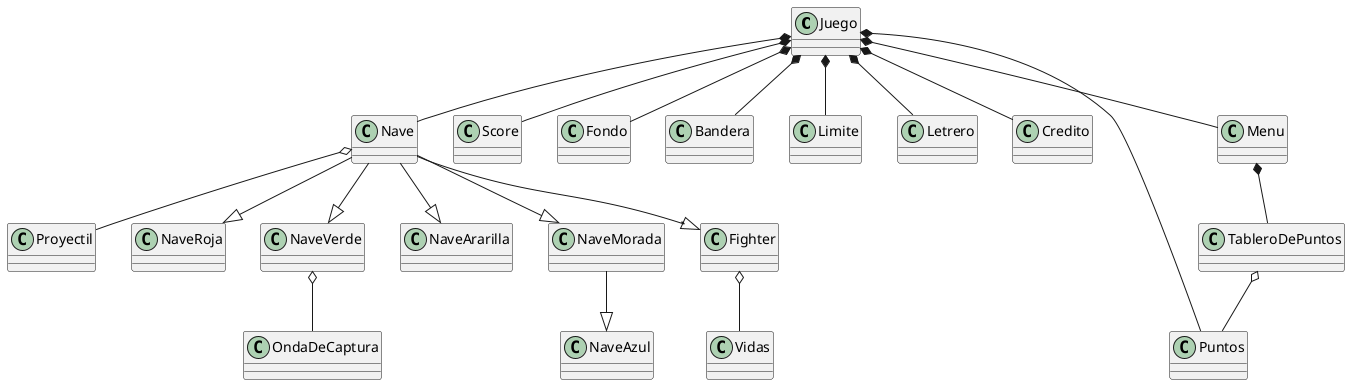 @startuml Galaga

class Juego
class Nave
class Score 
class Vidas
class Proyectil
class Nave 
class Fondo
class NaveRoja 
class NaveVerde 
class NaveArarilla
class NaveMorada 
class NaveAzul
class OndaDeCaptura 
class Bandera
class Limite
class Fighter
class Letrero 
class TableroDePuntos
class Credito
class Puntos 
class Menu 

Juego *-- Nave
Juego *-- Score
Juego *-- Fondo 
Juego *-- Limite 
Juego *-- Menu 
Juego *-- Credito 
Juego *-- Letrero 
Juego *-- Bandera
Juego *-- Puntos 

Menu *-- TableroDePuntos

TableroDePuntos o-- Puntos

Nave --|> Fighter
Nave --|> NaveMorada
NaveMorada--|> NaveAzul
Nave --|> NaveRoja
Nave --|> NaveVerde 
Nave --|> NaveArarilla
Nave o-- Proyectil

NaveVerde o--OndaDeCaptura
Fighter o-- Vidas

@enduml